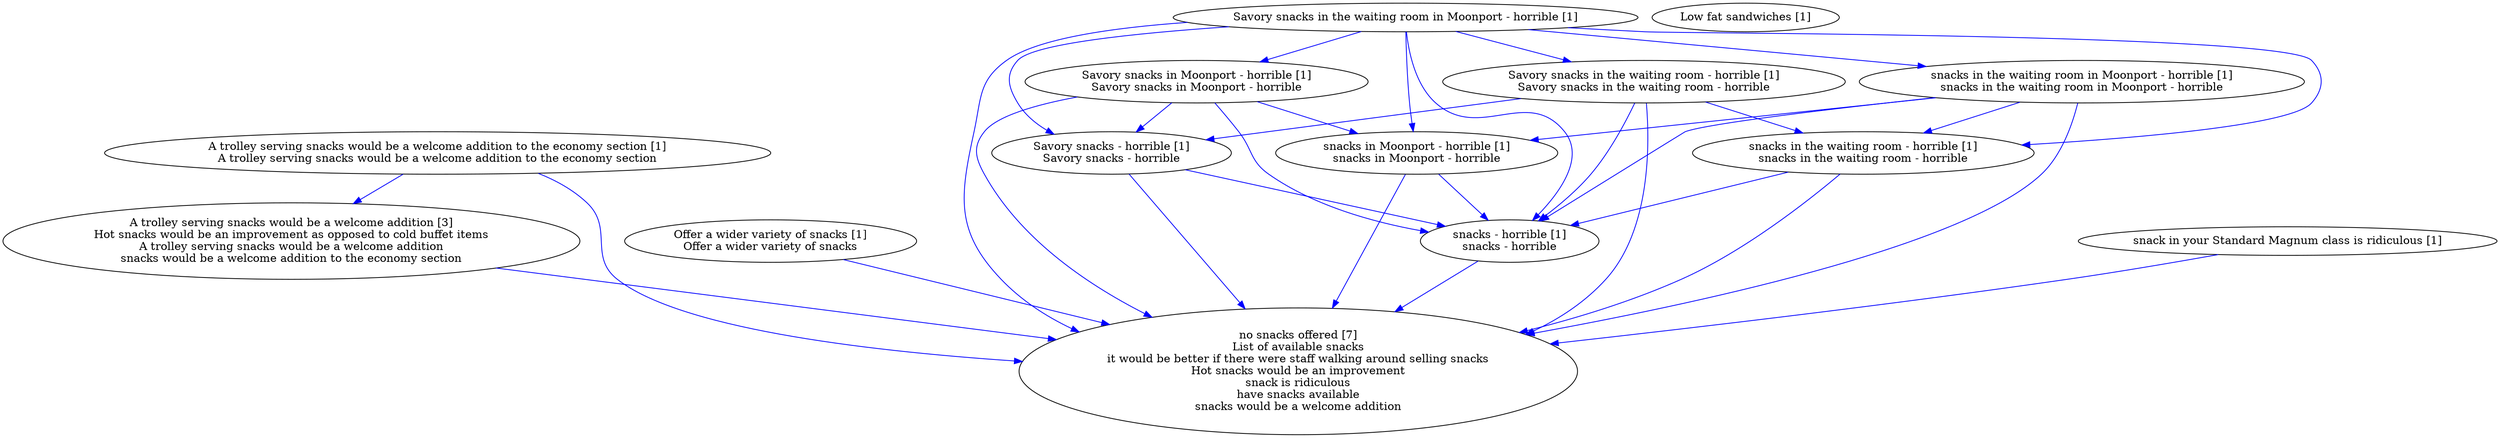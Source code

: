 digraph collapsedGraph {
"A trolley serving snacks would be a welcome addition [3]\nHot snacks would be an improvement as opposed to cold buffet items\nA trolley serving snacks would be a welcome addition\nsnacks would be a welcome addition to the economy section""no snacks offered [7]\nList of available snacks\nit would be better if there were staff walking around selling snacks\nHot snacks would be an improvement\nsnack is ridiculous\nhave snacks available\nsnacks would be a welcome addition""A trolley serving snacks would be a welcome addition to the economy section [1]\nA trolley serving snacks would be a welcome addition to the economy section""Low fat sandwiches [1]""Offer a wider variety of snacks [1]\nOffer a wider variety of snacks""Savory snacks in the waiting room in Moonport - horrible [1]""Savory snacks in Moonport - horrible [1]\nSavory snacks in Moonport - horrible""Savory snacks - horrible [1]\nSavory snacks - horrible""snacks - horrible [1]\nsnacks - horrible""snacks in Moonport - horrible [1]\nsnacks in Moonport - horrible""Savory snacks in the waiting room - horrible [1]\nSavory snacks in the waiting room - horrible""snacks in the waiting room - horrible [1]\nsnacks in the waiting room - horrible""snacks in the waiting room in Moonport - horrible [1]\nsnacks in the waiting room in Moonport - horrible""snack in your Standard Magnum class is ridiculous [1]""A trolley serving snacks would be a welcome addition [3]\nHot snacks would be an improvement as opposed to cold buffet items\nA trolley serving snacks would be a welcome addition\nsnacks would be a welcome addition to the economy section" -> "no snacks offered [7]\nList of available snacks\nit would be better if there were staff walking around selling snacks\nHot snacks would be an improvement\nsnack is ridiculous\nhave snacks available\nsnacks would be a welcome addition" [color=blue]
"A trolley serving snacks would be a welcome addition to the economy section [1]\nA trolley serving snacks would be a welcome addition to the economy section" -> "no snacks offered [7]\nList of available snacks\nit would be better if there were staff walking around selling snacks\nHot snacks would be an improvement\nsnack is ridiculous\nhave snacks available\nsnacks would be a welcome addition" [color=blue]
"snacks in the waiting room in Moonport - horrible [1]\nsnacks in the waiting room in Moonport - horrible" -> "no snacks offered [7]\nList of available snacks\nit would be better if there were staff walking around selling snacks\nHot snacks would be an improvement\nsnack is ridiculous\nhave snacks available\nsnacks would be a welcome addition" [color=blue]
"snack in your Standard Magnum class is ridiculous [1]" -> "no snacks offered [7]\nList of available snacks\nit would be better if there were staff walking around selling snacks\nHot snacks would be an improvement\nsnack is ridiculous\nhave snacks available\nsnacks would be a welcome addition" [color=blue]
"Offer a wider variety of snacks [1]\nOffer a wider variety of snacks" -> "no snacks offered [7]\nList of available snacks\nit would be better if there were staff walking around selling snacks\nHot snacks would be an improvement\nsnack is ridiculous\nhave snacks available\nsnacks would be a welcome addition" [color=blue]
"Savory snacks in the waiting room in Moonport - horrible [1]" -> "no snacks offered [7]\nList of available snacks\nit would be better if there were staff walking around selling snacks\nHot snacks would be an improvement\nsnack is ridiculous\nhave snacks available\nsnacks would be a welcome addition" [color=blue]
"A trolley serving snacks would be a welcome addition to the economy section [1]\nA trolley serving snacks would be a welcome addition to the economy section" -> "A trolley serving snacks would be a welcome addition [3]\nHot snacks would be an improvement as opposed to cold buffet items\nA trolley serving snacks would be a welcome addition\nsnacks would be a welcome addition to the economy section" [color=blue]
"Savory snacks in the waiting room - horrible [1]\nSavory snacks in the waiting room - horrible" -> "no snacks offered [7]\nList of available snacks\nit would be better if there were staff walking around selling snacks\nHot snacks would be an improvement\nsnack is ridiculous\nhave snacks available\nsnacks would be a welcome addition" [color=blue]
"snacks - horrible [1]\nsnacks - horrible" -> "no snacks offered [7]\nList of available snacks\nit would be better if there were staff walking around selling snacks\nHot snacks would be an improvement\nsnack is ridiculous\nhave snacks available\nsnacks would be a welcome addition" [color=blue]
"Savory snacks in Moonport - horrible [1]\nSavory snacks in Moonport - horrible" -> "no snacks offered [7]\nList of available snacks\nit would be better if there were staff walking around selling snacks\nHot snacks would be an improvement\nsnack is ridiculous\nhave snacks available\nsnacks would be a welcome addition" [color=blue]
"snacks in Moonport - horrible [1]\nsnacks in Moonport - horrible" -> "no snacks offered [7]\nList of available snacks\nit would be better if there were staff walking around selling snacks\nHot snacks would be an improvement\nsnack is ridiculous\nhave snacks available\nsnacks would be a welcome addition" [color=blue]
"snacks in the waiting room - horrible [1]\nsnacks in the waiting room - horrible" -> "no snacks offered [7]\nList of available snacks\nit would be better if there were staff walking around selling snacks\nHot snacks would be an improvement\nsnack is ridiculous\nhave snacks available\nsnacks would be a welcome addition" [color=blue]
"Savory snacks - horrible [1]\nSavory snacks - horrible" -> "no snacks offered [7]\nList of available snacks\nit would be better if there were staff walking around selling snacks\nHot snacks would be an improvement\nsnack is ridiculous\nhave snacks available\nsnacks would be a welcome addition" [color=blue]
"Savory snacks in the waiting room in Moonport - horrible [1]" -> "Savory snacks in Moonport - horrible [1]\nSavory snacks in Moonport - horrible" [color=blue]
"Savory snacks in Moonport - horrible [1]\nSavory snacks in Moonport - horrible" -> "Savory snacks - horrible [1]\nSavory snacks - horrible" [color=blue]
"Savory snacks - horrible [1]\nSavory snacks - horrible" -> "snacks - horrible [1]\nsnacks - horrible" [color=blue]
"Savory snacks in Moonport - horrible [1]\nSavory snacks in Moonport - horrible" -> "snacks in Moonport - horrible [1]\nsnacks in Moonport - horrible" [color=blue]
"snacks in Moonport - horrible [1]\nsnacks in Moonport - horrible" -> "snacks - horrible [1]\nsnacks - horrible" [color=blue]
"Savory snacks in the waiting room in Moonport - horrible [1]" -> "Savory snacks in the waiting room - horrible [1]\nSavory snacks in the waiting room - horrible" [color=blue]
"Savory snacks in the waiting room - horrible [1]\nSavory snacks in the waiting room - horrible" -> "Savory snacks - horrible [1]\nSavory snacks - horrible" [color=blue]
"Savory snacks in the waiting room - horrible [1]\nSavory snacks in the waiting room - horrible" -> "snacks in the waiting room - horrible [1]\nsnacks in the waiting room - horrible" [color=blue]
"snacks in the waiting room - horrible [1]\nsnacks in the waiting room - horrible" -> "snacks - horrible [1]\nsnacks - horrible" [color=blue]
"Savory snacks in the waiting room in Moonport - horrible [1]" -> "snacks in the waiting room in Moonport - horrible [1]\nsnacks in the waiting room in Moonport - horrible" [color=blue]
"snacks in the waiting room in Moonport - horrible [1]\nsnacks in the waiting room in Moonport - horrible" -> "snacks in Moonport - horrible [1]\nsnacks in Moonport - horrible" [color=blue]
"snacks in the waiting room in Moonport - horrible [1]\nsnacks in the waiting room in Moonport - horrible" -> "snacks in the waiting room - horrible [1]\nsnacks in the waiting room - horrible" [color=blue]
"Savory snacks in the waiting room in Moonport - horrible [1]" -> "snacks in Moonport - horrible [1]\nsnacks in Moonport - horrible" [color=blue]
"Savory snacks in the waiting room in Moonport - horrible [1]" -> "Savory snacks - horrible [1]\nSavory snacks - horrible" [color=blue]
"Savory snacks in the waiting room in Moonport - horrible [1]" -> "snacks in the waiting room - horrible [1]\nsnacks in the waiting room - horrible" [color=blue]
"Savory snacks in Moonport - horrible [1]\nSavory snacks in Moonport - horrible" -> "snacks - horrible [1]\nsnacks - horrible" [color=blue]
"Savory snacks in the waiting room - horrible [1]\nSavory snacks in the waiting room - horrible" -> "snacks - horrible [1]\nsnacks - horrible" [color=blue]
"snacks in the waiting room in Moonport - horrible [1]\nsnacks in the waiting room in Moonport - horrible" -> "snacks - horrible [1]\nsnacks - horrible" [color=blue]
"Savory snacks in the waiting room in Moonport - horrible [1]" -> "snacks - horrible [1]\nsnacks - horrible" [color=blue]
}